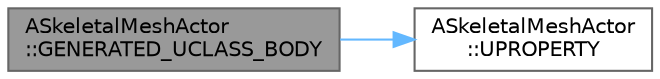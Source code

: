 digraph "ASkeletalMeshActor::GENERATED_UCLASS_BODY"
{
 // INTERACTIVE_SVG=YES
 // LATEX_PDF_SIZE
  bgcolor="transparent";
  edge [fontname=Helvetica,fontsize=10,labelfontname=Helvetica,labelfontsize=10];
  node [fontname=Helvetica,fontsize=10,shape=box,height=0.2,width=0.4];
  rankdir="LR";
  Node1 [id="Node000001",label="ASkeletalMeshActor\l::GENERATED_UCLASS_BODY",height=0.2,width=0.4,color="gray40", fillcolor="grey60", style="filled", fontcolor="black",tooltip=" "];
  Node1 -> Node2 [id="edge1_Node000001_Node000002",color="steelblue1",style="solid",tooltip=" "];
  Node2 [id="Node000002",label="ASkeletalMeshActor\l::UPROPERTY",height=0.2,width=0.4,color="grey40", fillcolor="white", style="filled",URL="$dd/d6e/classASkeletalMeshActor.html#aa5e4eb9e92da97fd31dd646affe3cc9c",tooltip="Whether or not this actor should respond to anim notifies - CURRENTLY ONLY AFFECTS PlayParticleEffect..."];
}
